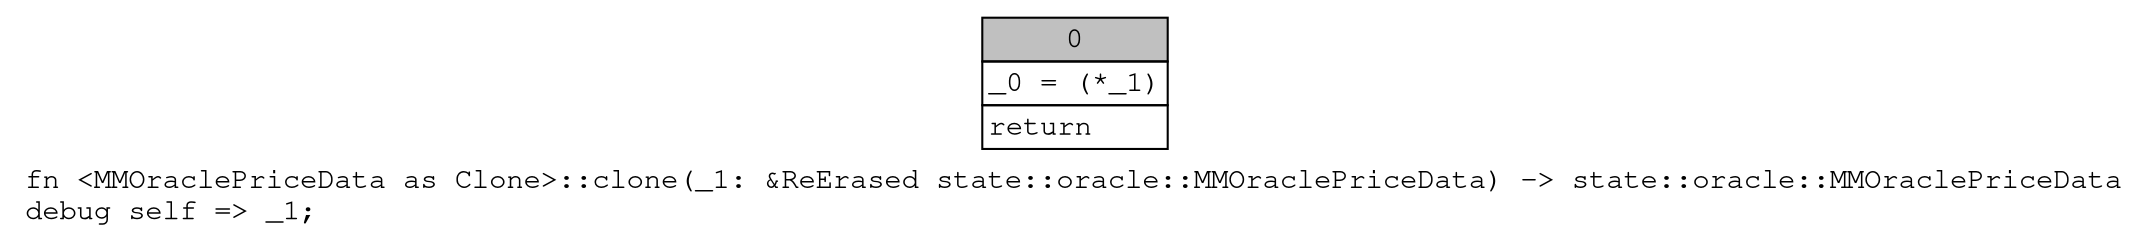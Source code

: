digraph Mir_0_16754 {
    graph [fontname="Courier, monospace"];
    node [fontname="Courier, monospace"];
    edge [fontname="Courier, monospace"];
    label=<fn &lt;MMOraclePriceData as Clone&gt;::clone(_1: &amp;ReErased state::oracle::MMOraclePriceData) -&gt; state::oracle::MMOraclePriceData<br align="left"/>debug self =&gt; _1;<br align="left"/>>;
    bb0__0_16754 [shape="none", label=<<table border="0" cellborder="1" cellspacing="0"><tr><td bgcolor="gray" align="center" colspan="1">0</td></tr><tr><td align="left" balign="left">_0 = (*_1)<br/></td></tr><tr><td align="left">return</td></tr></table>>];
}

